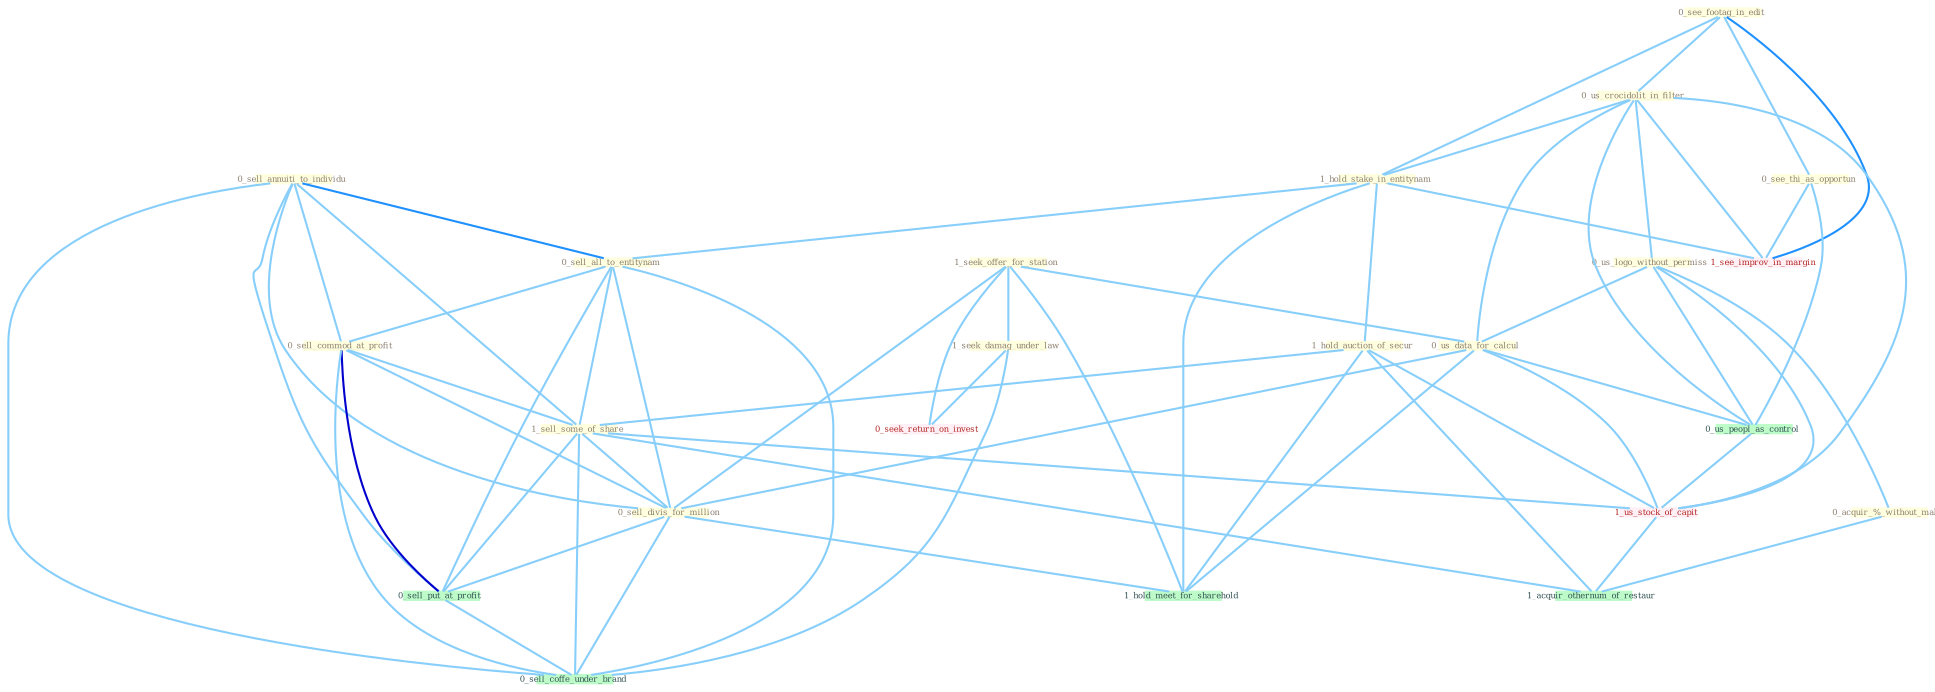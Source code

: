 Graph G{ 
    node
    [shape=polygon,style=filled,width=.5,height=.06,color="#BDFCC9",fixedsize=true,fontsize=4,
    fontcolor="#2f4f4f"];
    {node
    [color="#ffffe0", fontcolor="#8b7d6b"] "0_see_footag_in_edit " "0_us_crocidolit_in_filter " "0_sell_annuiti_to_individu " "0_us_logo_without_permiss " "1_hold_stake_in_entitynam " "1_seek_offer_for_station " "0_sell_all_to_entitynam " "0_acquir_%_without_make " "0_us_data_for_calcul " "1_hold_auction_of_secur " "0_sell_commod_at_profit " "1_seek_damag_under_law " "1_sell_some_of_share " "0_sell_divis_for_million " "0_see_thi_as_opportun "}
{node [color="#fff0f5", fontcolor="#b22222"] "0_seek_return_on_invest " "1_us_stock_of_capit " "1_see_improv_in_margin "}
edge [color="#B0E2FF"];

	"0_see_footag_in_edit " -- "0_us_crocidolit_in_filter " [w="1", color="#87cefa" ];
	"0_see_footag_in_edit " -- "1_hold_stake_in_entitynam " [w="1", color="#87cefa" ];
	"0_see_footag_in_edit " -- "0_see_thi_as_opportun " [w="1", color="#87cefa" ];
	"0_see_footag_in_edit " -- "1_see_improv_in_margin " [w="2", color="#1e90ff" , len=0.8];
	"0_us_crocidolit_in_filter " -- "0_us_logo_without_permiss " [w="1", color="#87cefa" ];
	"0_us_crocidolit_in_filter " -- "1_hold_stake_in_entitynam " [w="1", color="#87cefa" ];
	"0_us_crocidolit_in_filter " -- "0_us_data_for_calcul " [w="1", color="#87cefa" ];
	"0_us_crocidolit_in_filter " -- "0_us_peopl_as_control " [w="1", color="#87cefa" ];
	"0_us_crocidolit_in_filter " -- "1_us_stock_of_capit " [w="1", color="#87cefa" ];
	"0_us_crocidolit_in_filter " -- "1_see_improv_in_margin " [w="1", color="#87cefa" ];
	"0_sell_annuiti_to_individu " -- "0_sell_all_to_entitynam " [w="2", color="#1e90ff" , len=0.8];
	"0_sell_annuiti_to_individu " -- "0_sell_commod_at_profit " [w="1", color="#87cefa" ];
	"0_sell_annuiti_to_individu " -- "1_sell_some_of_share " [w="1", color="#87cefa" ];
	"0_sell_annuiti_to_individu " -- "0_sell_divis_for_million " [w="1", color="#87cefa" ];
	"0_sell_annuiti_to_individu " -- "0_sell_put_at_profit " [w="1", color="#87cefa" ];
	"0_sell_annuiti_to_individu " -- "0_sell_coffe_under_brand " [w="1", color="#87cefa" ];
	"0_us_logo_without_permiss " -- "0_acquir_%_without_make " [w="1", color="#87cefa" ];
	"0_us_logo_without_permiss " -- "0_us_data_for_calcul " [w="1", color="#87cefa" ];
	"0_us_logo_without_permiss " -- "0_us_peopl_as_control " [w="1", color="#87cefa" ];
	"0_us_logo_without_permiss " -- "1_us_stock_of_capit " [w="1", color="#87cefa" ];
	"1_hold_stake_in_entitynam " -- "0_sell_all_to_entitynam " [w="1", color="#87cefa" ];
	"1_hold_stake_in_entitynam " -- "1_hold_auction_of_secur " [w="1", color="#87cefa" ];
	"1_hold_stake_in_entitynam " -- "1_see_improv_in_margin " [w="1", color="#87cefa" ];
	"1_hold_stake_in_entitynam " -- "1_hold_meet_for_sharehold " [w="1", color="#87cefa" ];
	"1_seek_offer_for_station " -- "0_us_data_for_calcul " [w="1", color="#87cefa" ];
	"1_seek_offer_for_station " -- "1_seek_damag_under_law " [w="1", color="#87cefa" ];
	"1_seek_offer_for_station " -- "0_sell_divis_for_million " [w="1", color="#87cefa" ];
	"1_seek_offer_for_station " -- "0_seek_return_on_invest " [w="1", color="#87cefa" ];
	"1_seek_offer_for_station " -- "1_hold_meet_for_sharehold " [w="1", color="#87cefa" ];
	"0_sell_all_to_entitynam " -- "0_sell_commod_at_profit " [w="1", color="#87cefa" ];
	"0_sell_all_to_entitynam " -- "1_sell_some_of_share " [w="1", color="#87cefa" ];
	"0_sell_all_to_entitynam " -- "0_sell_divis_for_million " [w="1", color="#87cefa" ];
	"0_sell_all_to_entitynam " -- "0_sell_put_at_profit " [w="1", color="#87cefa" ];
	"0_sell_all_to_entitynam " -- "0_sell_coffe_under_brand " [w="1", color="#87cefa" ];
	"0_acquir_%_without_make " -- "1_acquir_othernum_of_restaur " [w="1", color="#87cefa" ];
	"0_us_data_for_calcul " -- "0_sell_divis_for_million " [w="1", color="#87cefa" ];
	"0_us_data_for_calcul " -- "0_us_peopl_as_control " [w="1", color="#87cefa" ];
	"0_us_data_for_calcul " -- "1_us_stock_of_capit " [w="1", color="#87cefa" ];
	"0_us_data_for_calcul " -- "1_hold_meet_for_sharehold " [w="1", color="#87cefa" ];
	"1_hold_auction_of_secur " -- "1_sell_some_of_share " [w="1", color="#87cefa" ];
	"1_hold_auction_of_secur " -- "1_us_stock_of_capit " [w="1", color="#87cefa" ];
	"1_hold_auction_of_secur " -- "1_hold_meet_for_sharehold " [w="1", color="#87cefa" ];
	"1_hold_auction_of_secur " -- "1_acquir_othernum_of_restaur " [w="1", color="#87cefa" ];
	"0_sell_commod_at_profit " -- "1_sell_some_of_share " [w="1", color="#87cefa" ];
	"0_sell_commod_at_profit " -- "0_sell_divis_for_million " [w="1", color="#87cefa" ];
	"0_sell_commod_at_profit " -- "0_sell_put_at_profit " [w="3", color="#0000cd" , len=0.6];
	"0_sell_commod_at_profit " -- "0_sell_coffe_under_brand " [w="1", color="#87cefa" ];
	"1_seek_damag_under_law " -- "0_seek_return_on_invest " [w="1", color="#87cefa" ];
	"1_seek_damag_under_law " -- "0_sell_coffe_under_brand " [w="1", color="#87cefa" ];
	"1_sell_some_of_share " -- "0_sell_divis_for_million " [w="1", color="#87cefa" ];
	"1_sell_some_of_share " -- "0_sell_put_at_profit " [w="1", color="#87cefa" ];
	"1_sell_some_of_share " -- "1_us_stock_of_capit " [w="1", color="#87cefa" ];
	"1_sell_some_of_share " -- "0_sell_coffe_under_brand " [w="1", color="#87cefa" ];
	"1_sell_some_of_share " -- "1_acquir_othernum_of_restaur " [w="1", color="#87cefa" ];
	"0_sell_divis_for_million " -- "0_sell_put_at_profit " [w="1", color="#87cefa" ];
	"0_sell_divis_for_million " -- "0_sell_coffe_under_brand " [w="1", color="#87cefa" ];
	"0_sell_divis_for_million " -- "1_hold_meet_for_sharehold " [w="1", color="#87cefa" ];
	"0_see_thi_as_opportun " -- "0_us_peopl_as_control " [w="1", color="#87cefa" ];
	"0_see_thi_as_opportun " -- "1_see_improv_in_margin " [w="1", color="#87cefa" ];
	"0_us_peopl_as_control " -- "1_us_stock_of_capit " [w="1", color="#87cefa" ];
	"0_sell_put_at_profit " -- "0_sell_coffe_under_brand " [w="1", color="#87cefa" ];
	"1_us_stock_of_capit " -- "1_acquir_othernum_of_restaur " [w="1", color="#87cefa" ];
}